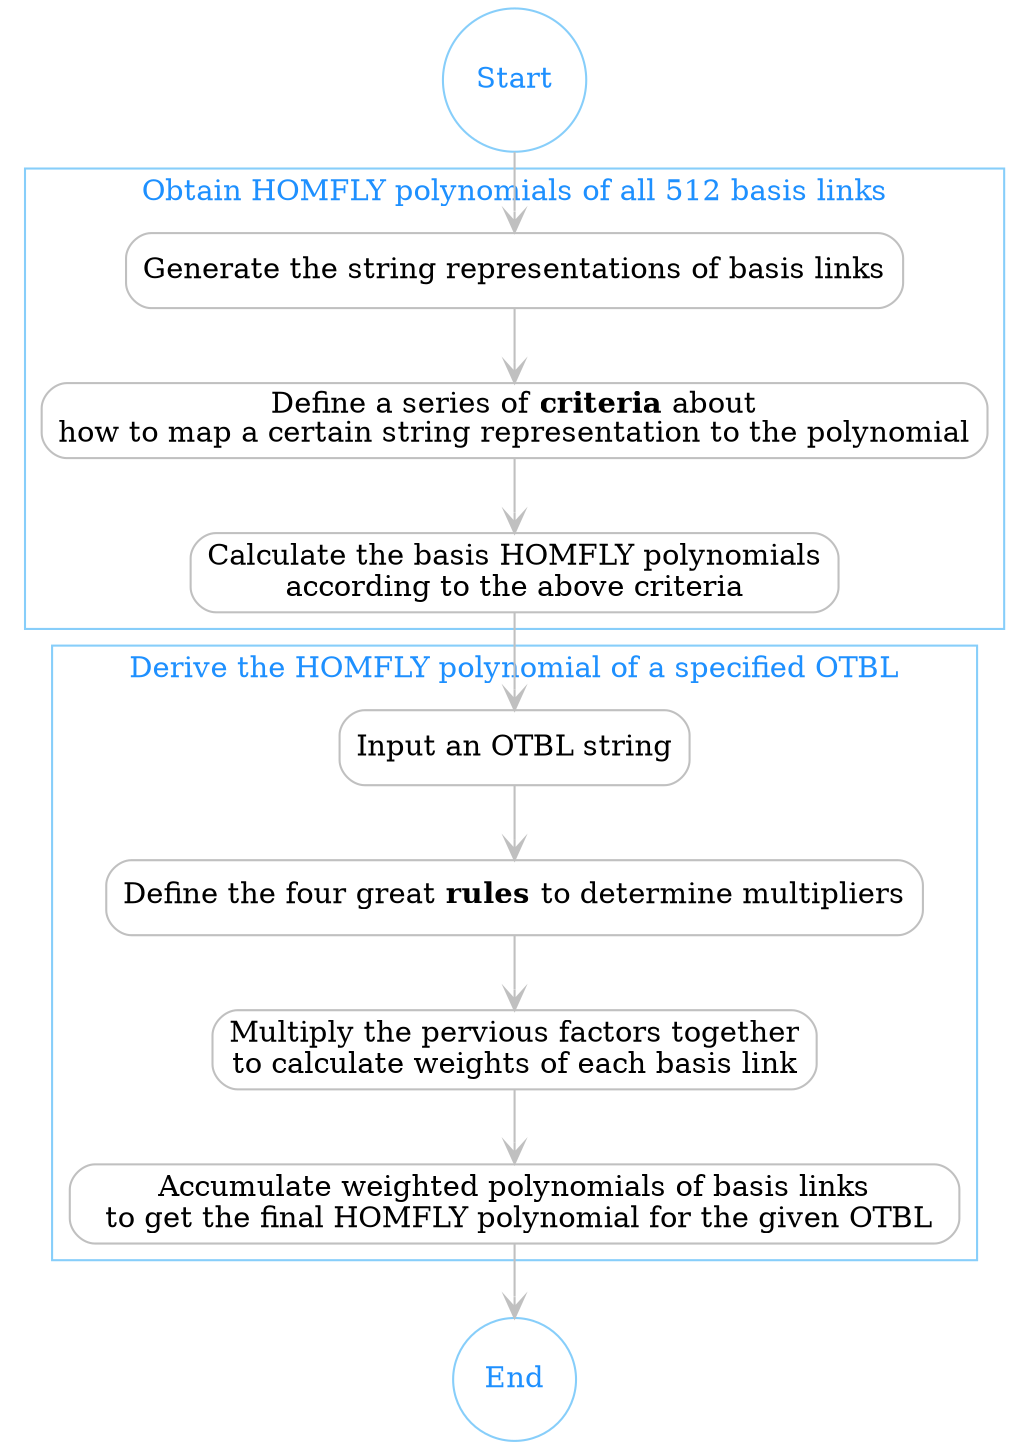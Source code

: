 digraph G {
	node [shape=box, style=rounded, color=gray];
	edge [arrowhead=vee, color=gray];

	n0 -> n1;

	subgraph cluster0 {
		label=<<font color="dodgerblue">Obtain HOMFLY polynomials of all 512 basis links</font>>;
		color=lightskyblue;
		n1 -> n2 -> n3;	
	}

	subgraph cluster1 {
		label=<<font color="dodgerblue">Derive the HOMFLY polynomial of a specified OTBL</font>>;
		color=lightskyblue;
		n3 -> n4 -> n5 -> n6 -> n7;	
	}

	n7 -> n8
	
	n0 [shape=circle, color=lightskyblue, label=<<font color="dodgerblue">Start</font>>];
	n1 [label="Generate the string representations of basis links"];
	n2 [label=<Define a series of <b>criteria</b> about<br />how to map a certain string representation to the polynomial>];
	n3 [label=<Calculate the basis HOMFLY polynomials<br />according to the above criteria>];
	n4 [label="Input an OTBL string"];
	n5 [label=<Define the four great <b>rules</b> to determine multipliers>];
	n6 [label=<Multiply the pervious factors together<br />to calculate weights of each basis link>];
	n7 [label=<Accumulate weighted polynomials of basis links<br />  to get the final HOMFLY polynomial for the given OTBL >];
	n8 [shape=circle, color=lightskyblue, label=<<font color="dodgerblue">End</font>>];
}